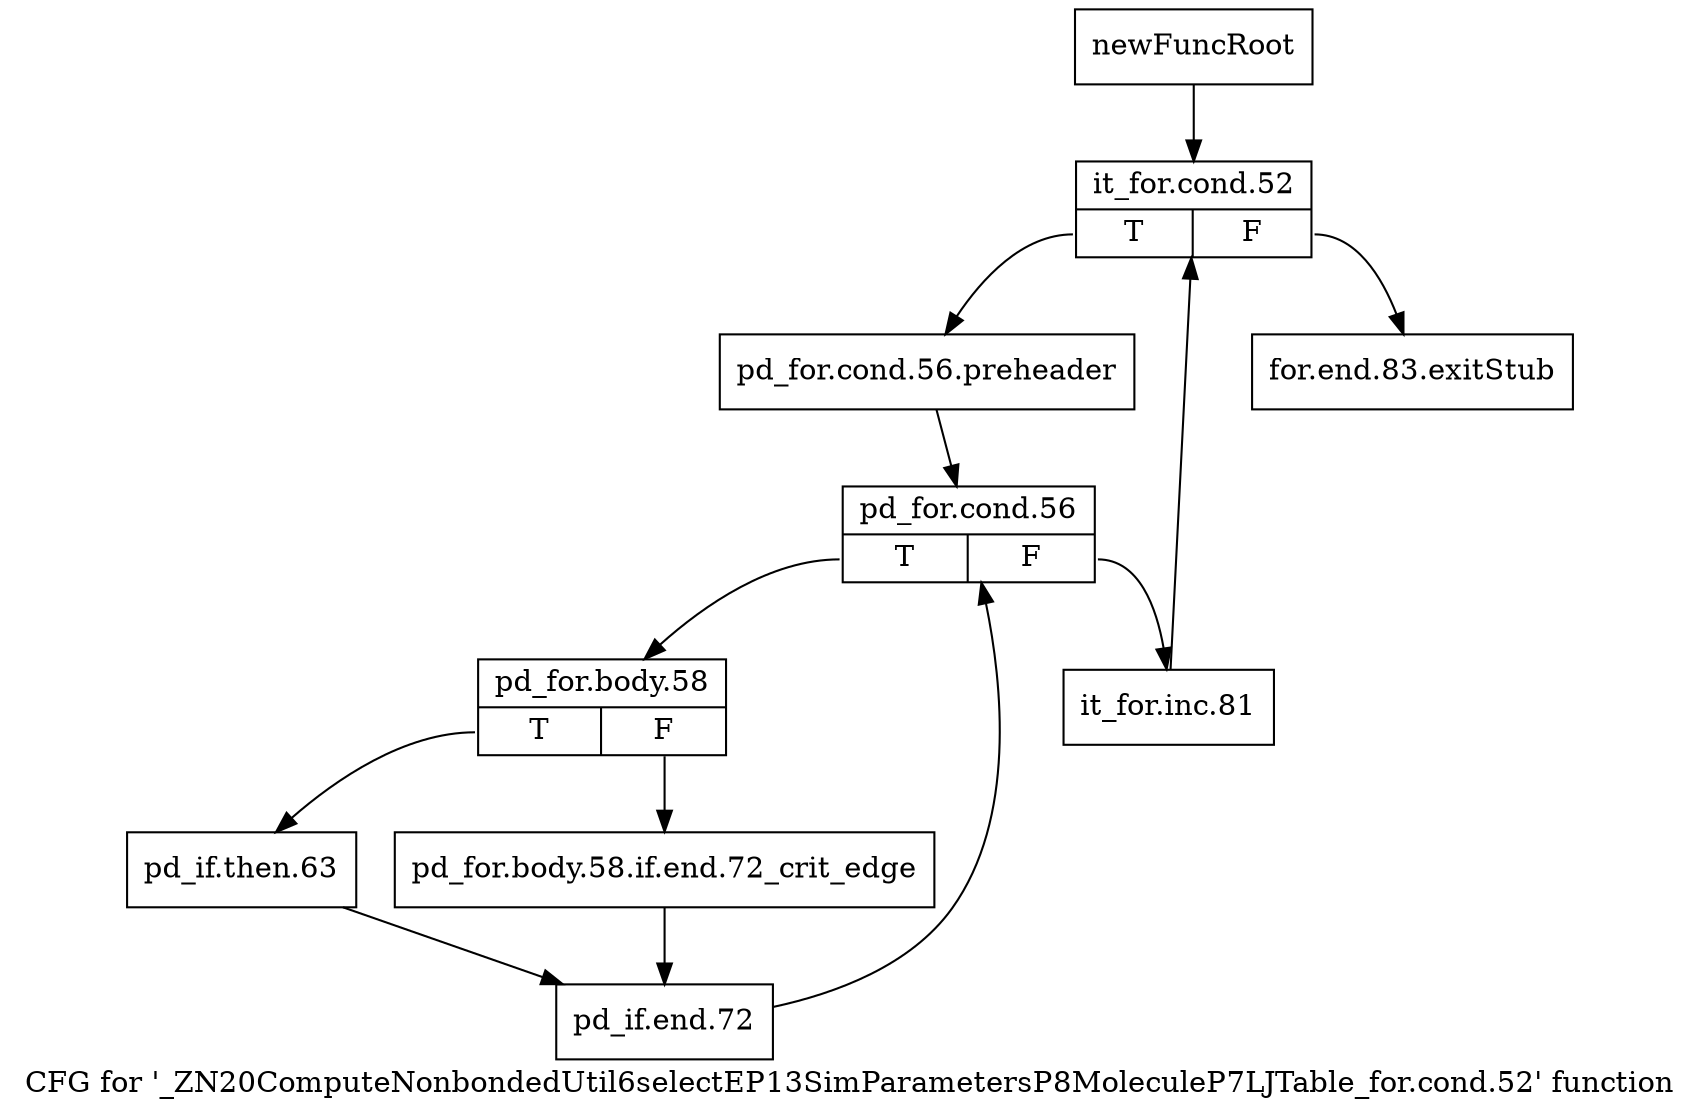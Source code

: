 digraph "CFG for '_ZN20ComputeNonbondedUtil6selectEP13SimParametersP8MoleculeP7LJTable_for.cond.52' function" {
	label="CFG for '_ZN20ComputeNonbondedUtil6selectEP13SimParametersP8MoleculeP7LJTable_for.cond.52' function";

	Node0x1cae470 [shape=record,label="{newFuncRoot}"];
	Node0x1cae470 -> Node0x1cae510;
	Node0x1cae4c0 [shape=record,label="{for.end.83.exitStub}"];
	Node0x1cae510 [shape=record,label="{it_for.cond.52|{<s0>T|<s1>F}}"];
	Node0x1cae510:s0 -> Node0x1cae560;
	Node0x1cae510:s1 -> Node0x1cae4c0;
	Node0x1cae560 [shape=record,label="{pd_for.cond.56.preheader}"];
	Node0x1cae560 -> Node0x1cae5b0;
	Node0x1cae5b0 [shape=record,label="{pd_for.cond.56|{<s0>T|<s1>F}}"];
	Node0x1cae5b0:s0 -> Node0x1cae650;
	Node0x1cae5b0:s1 -> Node0x1cae600;
	Node0x1cae600 [shape=record,label="{it_for.inc.81}"];
	Node0x1cae600 -> Node0x1cae510;
	Node0x1cae650 [shape=record,label="{pd_for.body.58|{<s0>T|<s1>F}}"];
	Node0x1cae650:s0 -> Node0x1caef70;
	Node0x1cae650:s1 -> Node0x1cae6a0;
	Node0x1cae6a0 [shape=record,label="{pd_for.body.58.if.end.72_crit_edge}"];
	Node0x1cae6a0 -> Node0x1caefc0;
	Node0x1caef70 [shape=record,label="{pd_if.then.63}"];
	Node0x1caef70 -> Node0x1caefc0;
	Node0x1caefc0 [shape=record,label="{pd_if.end.72}"];
	Node0x1caefc0 -> Node0x1cae5b0;
}
